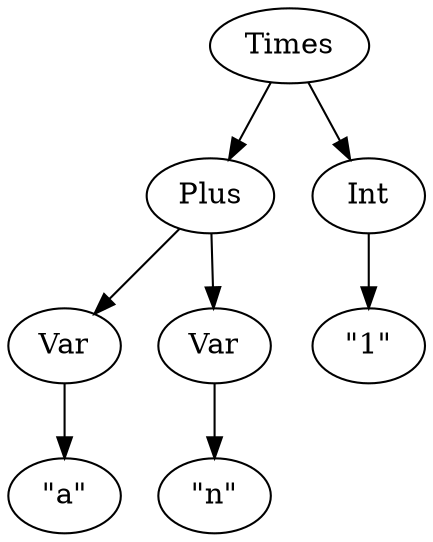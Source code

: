 digraph Term {
  a_0 [ label = "Times" ] ;
  a_0 -> c_0 ;
  a_0 -> d_0 ;
  c_0 [ label = "Plus" ] ;
  c_0 -> f_0 ;
  c_0 -> g_0 ;
  f_0 [ label = "Var" ] ;
  f_0 -> i_0 ;
  i_0 [ label = "\"a\"" ] ;
  g_0 [ label = "Var" ] ;
  g_0 -> j_0 ;
  j_0 [ label = "\"n\"" ] ;
  d_0 [ label = "Int" ] ;
  d_0 -> l_0 ;
  l_0 [ label = "\"1\"" ] ;
}

